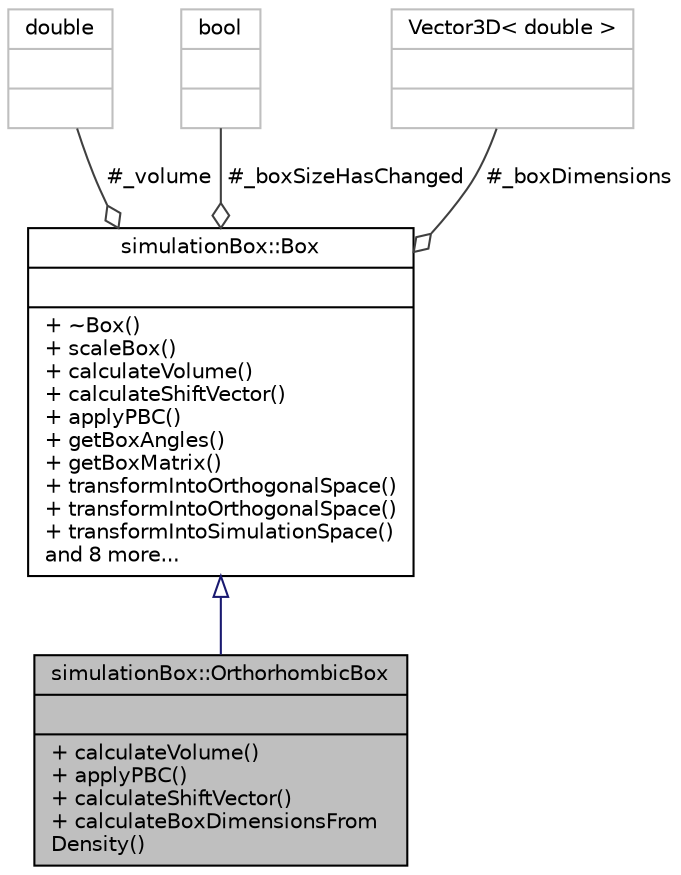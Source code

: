 digraph "simulationBox::OrthorhombicBox"
{
 // LATEX_PDF_SIZE
  edge [fontname="Helvetica",fontsize="10",labelfontname="Helvetica",labelfontsize="10"];
  node [fontname="Helvetica",fontsize="10",shape=record];
  Node1 [label="{simulationBox::OrthorhombicBox\n||+ calculateVolume()\l+ applyPBC()\l+ calculateShiftVector()\l+ calculateBoxDimensionsFrom\lDensity()\l}",height=0.2,width=0.4,color="black", fillcolor="grey75", style="filled", fontcolor="black",tooltip="This class represents the unit cell of an orthorhombic box."];
  Node2 -> Node1 [dir="back",color="midnightblue",fontsize="10",style="solid",arrowtail="onormal",fontname="Helvetica"];
  Node2 [label="{simulationBox::Box\n||+ ~Box()\l+ scaleBox()\l+ calculateVolume()\l+ calculateShiftVector()\l+ applyPBC()\l+ getBoxAngles()\l+ getBoxMatrix()\l+ transformIntoOrthogonalSpace()\l+ transformIntoOrthogonalSpace()\l+ transformIntoSimulationSpace()\land 8 more...\l}",height=0.2,width=0.4,color="black", fillcolor="white", style="filled",URL="$classsimulationBox_1_1Box.html",tooltip="This class represents the unit cell of a general triclinic box."];
  Node3 -> Node2 [color="grey25",fontsize="10",style="solid",label=" #_volume" ,arrowhead="odiamond",fontname="Helvetica"];
  Node3 [label="{double\n||}",height=0.2,width=0.4,color="grey75", fillcolor="white", style="filled",tooltip=" "];
  Node4 -> Node2 [color="grey25",fontsize="10",style="solid",label=" #_boxSizeHasChanged" ,arrowhead="odiamond",fontname="Helvetica"];
  Node4 [label="{bool\n||}",height=0.2,width=0.4,color="grey75", fillcolor="white", style="filled",tooltip=" "];
  Node5 -> Node2 [color="grey25",fontsize="10",style="solid",label=" #_boxDimensions" ,arrowhead="odiamond",fontname="Helvetica"];
  Node5 [label="{Vector3D\< double \>\n||}",height=0.2,width=0.4,color="grey75", fillcolor="white", style="filled",tooltip=" "];
}
